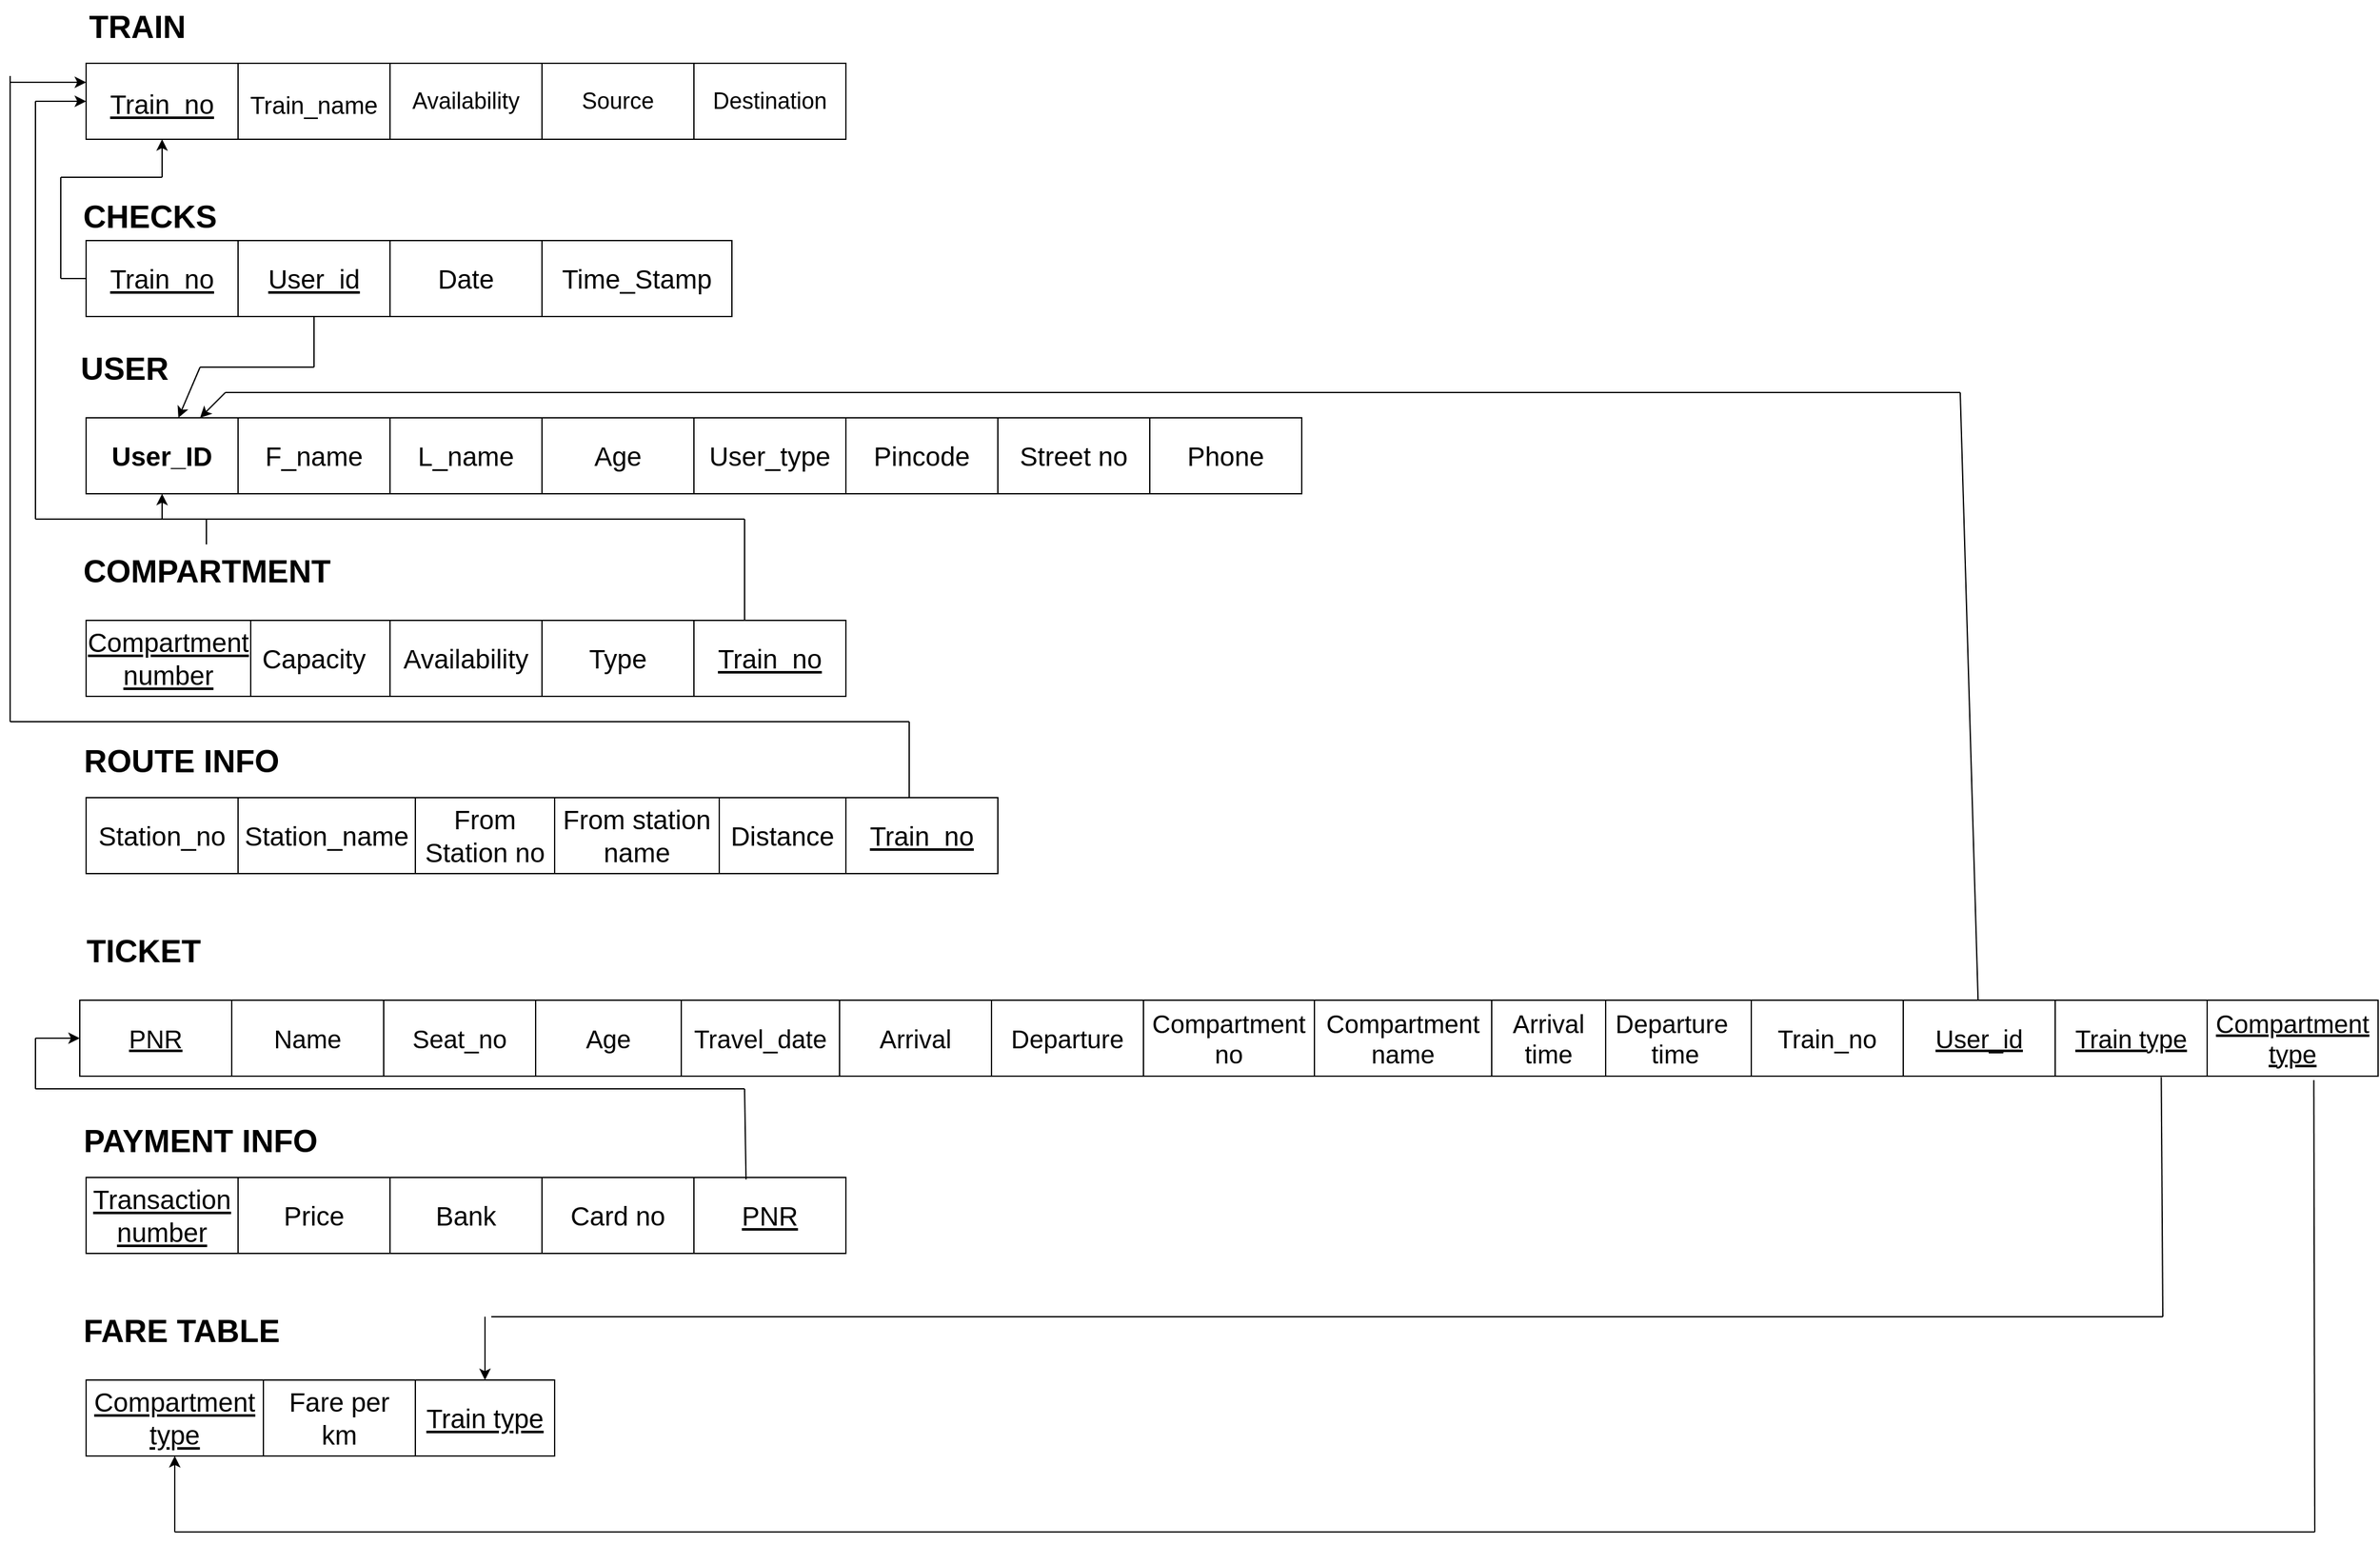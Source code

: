 <mxfile version="20.2.3" type="device"><diagram id="R2lEEEUBdFMjLlhIrx00" name="Page-1"><mxGraphModel dx="2076" dy="1298" grid="1" gridSize="10" guides="1" tooltips="1" connect="1" arrows="1" fold="1" page="1" pageScale="1" pageWidth="3300" pageHeight="2339" math="0" shadow="0" extFonts="Permanent Marker^https://fonts.googleapis.com/css?family=Permanent+Marker"><root><mxCell id="0"/><mxCell id="1" parent="0"/><mxCell id="oRcHJOjDC_CHTDOZrnkw-1" value="&lt;b&gt;&lt;font style=&quot;font-size: 25px;&quot;&gt;TRAIN&lt;/font&gt;&lt;/b&gt;" style="text;html=1;align=center;verticalAlign=middle;resizable=0;points=[];autosize=1;strokeColor=none;fillColor=none;" vertex="1" parent="1"><mxGeometry x="70" y="70" width="100" height="40" as="geometry"/></mxCell><mxCell id="oRcHJOjDC_CHTDOZrnkw-2" value="&lt;font style=&quot;font-size: 21px;&quot;&gt;&lt;u&gt;Train_no&lt;/u&gt;&lt;/font&gt;" style="rounded=0;whiteSpace=wrap;html=1;fontSize=25;" vertex="1" parent="1"><mxGeometry x="80" y="120" width="120" height="60" as="geometry"/></mxCell><mxCell id="oRcHJOjDC_CHTDOZrnkw-3" value="&lt;font style=&quot;font-size: 19px;&quot;&gt;Train_name&lt;/font&gt;" style="rounded=0;whiteSpace=wrap;html=1;fontSize=25;" vertex="1" parent="1"><mxGeometry x="200" y="120" width="120" height="60" as="geometry"/></mxCell><mxCell id="oRcHJOjDC_CHTDOZrnkw-4" value="Availability" style="rounded=0;whiteSpace=wrap;html=1;fontSize=18;" vertex="1" parent="1"><mxGeometry x="320" y="120" width="120" height="60" as="geometry"/></mxCell><mxCell id="oRcHJOjDC_CHTDOZrnkw-5" value="Destination" style="rounded=0;whiteSpace=wrap;html=1;fontSize=18;" vertex="1" parent="1"><mxGeometry x="560" y="120" width="120" height="60" as="geometry"/></mxCell><mxCell id="oRcHJOjDC_CHTDOZrnkw-6" value="Source" style="rounded=0;whiteSpace=wrap;html=1;fontSize=18;" vertex="1" parent="1"><mxGeometry x="440" y="120" width="120" height="60" as="geometry"/></mxCell><mxCell id="oRcHJOjDC_CHTDOZrnkw-7" value="&lt;b&gt;&lt;font style=&quot;font-size: 25px;&quot;&gt;CHECKS&lt;/font&gt;&lt;/b&gt;" style="text;html=1;align=center;verticalAlign=middle;resizable=0;points=[];autosize=1;strokeColor=none;fillColor=none;fontSize=21;" vertex="1" parent="1"><mxGeometry x="65" y="220" width="130" height="40" as="geometry"/></mxCell><mxCell id="oRcHJOjDC_CHTDOZrnkw-8" value="Date" style="rounded=0;whiteSpace=wrap;html=1;fontSize=21;" vertex="1" parent="1"><mxGeometry x="320" y="260" width="120" height="60" as="geometry"/></mxCell><mxCell id="oRcHJOjDC_CHTDOZrnkw-9" value="&lt;font style=&quot;font-size: 21px;&quot;&gt;Time_Stamp&lt;/font&gt;" style="rounded=0;whiteSpace=wrap;html=1;fontSize=21;" vertex="1" parent="1"><mxGeometry x="440" y="260" width="150" height="60" as="geometry"/></mxCell><mxCell id="oRcHJOjDC_CHTDOZrnkw-10" value="&lt;u&gt;User_id&lt;/u&gt;" style="rounded=0;whiteSpace=wrap;html=1;fontSize=21;" vertex="1" parent="1"><mxGeometry x="200" y="260" width="120" height="60" as="geometry"/></mxCell><mxCell id="oRcHJOjDC_CHTDOZrnkw-11" value="&lt;u&gt;Train_no&lt;/u&gt;" style="rounded=0;whiteSpace=wrap;html=1;fontSize=21;" vertex="1" parent="1"><mxGeometry x="80" y="260" width="120" height="60" as="geometry"/></mxCell><mxCell id="oRcHJOjDC_CHTDOZrnkw-12" value="&lt;b&gt;&lt;font style=&quot;font-size: 25px;&quot;&gt;USER&lt;/font&gt;&lt;/b&gt;" style="text;html=1;align=center;verticalAlign=middle;resizable=0;points=[];autosize=1;strokeColor=none;fillColor=none;fontSize=21;" vertex="1" parent="1"><mxGeometry x="65" y="340" width="90" height="40" as="geometry"/></mxCell><mxCell id="oRcHJOjDC_CHTDOZrnkw-13" value="&lt;font style=&quot;font-size: 21px;&quot;&gt;&lt;b&gt;User_ID&lt;/b&gt;&lt;/font&gt;" style="rounded=0;whiteSpace=wrap;html=1;fontSize=21;" vertex="1" parent="1"><mxGeometry x="80" y="400" width="120" height="60" as="geometry"/></mxCell><mxCell id="oRcHJOjDC_CHTDOZrnkw-14" value="Phone" style="rounded=0;whiteSpace=wrap;html=1;fontSize=21;" vertex="1" parent="1"><mxGeometry x="920" y="400" width="120" height="60" as="geometry"/></mxCell><mxCell id="oRcHJOjDC_CHTDOZrnkw-15" value="Street no" style="rounded=0;whiteSpace=wrap;html=1;fontSize=21;" vertex="1" parent="1"><mxGeometry x="800" y="400" width="120" height="60" as="geometry"/></mxCell><mxCell id="oRcHJOjDC_CHTDOZrnkw-16" value="Pincode" style="rounded=0;whiteSpace=wrap;html=1;fontSize=21;" vertex="1" parent="1"><mxGeometry x="680" y="400" width="120" height="60" as="geometry"/></mxCell><mxCell id="oRcHJOjDC_CHTDOZrnkw-17" value="User_type" style="rounded=0;whiteSpace=wrap;html=1;fontSize=21;" vertex="1" parent="1"><mxGeometry x="560" y="400" width="120" height="60" as="geometry"/></mxCell><mxCell id="oRcHJOjDC_CHTDOZrnkw-18" value="Age" style="rounded=0;whiteSpace=wrap;html=1;fontSize=21;" vertex="1" parent="1"><mxGeometry x="440" y="400" width="120" height="60" as="geometry"/></mxCell><mxCell id="oRcHJOjDC_CHTDOZrnkw-19" value="L_name" style="rounded=0;whiteSpace=wrap;html=1;fontSize=21;" vertex="1" parent="1"><mxGeometry x="320" y="400" width="120" height="60" as="geometry"/></mxCell><mxCell id="oRcHJOjDC_CHTDOZrnkw-20" value="F_name" style="rounded=0;whiteSpace=wrap;html=1;fontSize=21;" vertex="1" parent="1"><mxGeometry x="200" y="400" width="120" height="60" as="geometry"/></mxCell><mxCell id="oRcHJOjDC_CHTDOZrnkw-88" style="edgeStyle=orthogonalEdgeStyle;rounded=0;orthogonalLoop=1;jettySize=auto;html=1;fontSize=21;" edge="1" parent="1" source="oRcHJOjDC_CHTDOZrnkw-22" target="oRcHJOjDC_CHTDOZrnkw-13"><mxGeometry relative="1" as="geometry"/></mxCell><mxCell id="oRcHJOjDC_CHTDOZrnkw-22" value="&lt;b&gt;&lt;font style=&quot;font-size: 25px;&quot;&gt;COMPARTMENT&lt;/font&gt;&lt;/b&gt;" style="text;html=1;align=center;verticalAlign=middle;resizable=0;points=[];autosize=1;strokeColor=none;fillColor=none;fontSize=21;" vertex="1" parent="1"><mxGeometry x="65" y="500" width="220" height="40" as="geometry"/></mxCell><mxCell id="oRcHJOjDC_CHTDOZrnkw-23" value="&lt;u&gt;Train_no&lt;/u&gt;" style="rounded=0;whiteSpace=wrap;html=1;fontSize=21;" vertex="1" parent="1"><mxGeometry x="560" y="560" width="120" height="60" as="geometry"/></mxCell><mxCell id="oRcHJOjDC_CHTDOZrnkw-24" value="Type" style="rounded=0;whiteSpace=wrap;html=1;fontSize=21;" vertex="1" parent="1"><mxGeometry x="440" y="560" width="120" height="60" as="geometry"/></mxCell><mxCell id="oRcHJOjDC_CHTDOZrnkw-25" value="Availability" style="rounded=0;whiteSpace=wrap;html=1;fontSize=21;" vertex="1" parent="1"><mxGeometry x="320" y="560" width="120" height="60" as="geometry"/></mxCell><mxCell id="oRcHJOjDC_CHTDOZrnkw-26" value="Capacity" style="rounded=0;whiteSpace=wrap;html=1;fontSize=21;" vertex="1" parent="1"><mxGeometry x="200" y="560" width="120" height="60" as="geometry"/></mxCell><mxCell id="oRcHJOjDC_CHTDOZrnkw-27" value="&lt;u&gt;Compartment&lt;br style=&quot;font-size: 21px;&quot;&gt;number&lt;/u&gt;" style="rounded=0;whiteSpace=wrap;html=1;fontSize=21;" vertex="1" parent="1"><mxGeometry x="80" y="560" width="130" height="60" as="geometry"/></mxCell><mxCell id="oRcHJOjDC_CHTDOZrnkw-28" value="&lt;font style=&quot;font-size: 25px;&quot;&gt;&lt;b&gt;ROUTE INFO&lt;/b&gt;&lt;/font&gt;" style="text;html=1;align=center;verticalAlign=middle;resizable=0;points=[];autosize=1;strokeColor=none;fillColor=none;fontSize=21;" vertex="1" parent="1"><mxGeometry x="65" y="650" width="180" height="40" as="geometry"/></mxCell><mxCell id="oRcHJOjDC_CHTDOZrnkw-29" value="&lt;u&gt;PNR&lt;/u&gt;" style="rounded=0;whiteSpace=wrap;html=1;fontSize=20;" vertex="1" parent="1"><mxGeometry x="75" y="860" width="120" height="60" as="geometry"/></mxCell><mxCell id="oRcHJOjDC_CHTDOZrnkw-30" value="&lt;u&gt;Train_no&lt;/u&gt;" style="rounded=0;whiteSpace=wrap;html=1;fontSize=21;" vertex="1" parent="1"><mxGeometry x="680" y="700" width="120" height="60" as="geometry"/></mxCell><mxCell id="oRcHJOjDC_CHTDOZrnkw-31" value="Distance" style="rounded=0;whiteSpace=wrap;html=1;fontSize=21;" vertex="1" parent="1"><mxGeometry x="580" y="700" width="100" height="60" as="geometry"/></mxCell><mxCell id="oRcHJOjDC_CHTDOZrnkw-32" value="From station name" style="rounded=0;whiteSpace=wrap;html=1;fontSize=21;" vertex="1" parent="1"><mxGeometry x="450" y="700" width="130" height="60" as="geometry"/></mxCell><mxCell id="oRcHJOjDC_CHTDOZrnkw-33" value="From Station no" style="rounded=0;whiteSpace=wrap;html=1;fontSize=21;" vertex="1" parent="1"><mxGeometry x="340" y="700" width="110" height="60" as="geometry"/></mxCell><mxCell id="oRcHJOjDC_CHTDOZrnkw-34" value="Station_name" style="rounded=0;whiteSpace=wrap;html=1;fontSize=21;" vertex="1" parent="1"><mxGeometry x="200" y="700" width="140" height="60" as="geometry"/></mxCell><mxCell id="oRcHJOjDC_CHTDOZrnkw-35" value="Station_no" style="rounded=0;whiteSpace=wrap;html=1;fontSize=21;" vertex="1" parent="1"><mxGeometry x="80" y="700" width="120" height="60" as="geometry"/></mxCell><mxCell id="oRcHJOjDC_CHTDOZrnkw-36" value="&lt;b&gt;&lt;font style=&quot;font-size: 25px;&quot;&gt;TICKET&lt;/font&gt;&lt;/b&gt;" style="text;html=1;align=center;verticalAlign=middle;resizable=0;points=[];autosize=1;strokeColor=none;fillColor=none;fontSize=21;" vertex="1" parent="1"><mxGeometry x="70" y="800" width="110" height="40" as="geometry"/></mxCell><mxCell id="oRcHJOjDC_CHTDOZrnkw-37" value="&lt;u&gt;Train type&lt;/u&gt;" style="rounded=0;whiteSpace=wrap;html=1;fontSize=20;" vertex="1" parent="1"><mxGeometry x="1635" y="860" width="120" height="60" as="geometry"/></mxCell><mxCell id="oRcHJOjDC_CHTDOZrnkw-38" value="&lt;u&gt;Compartment&lt;br style=&quot;font-size: 20px;&quot;&gt;type&lt;/u&gt;" style="rounded=0;whiteSpace=wrap;html=1;fontSize=20;" vertex="1" parent="1"><mxGeometry x="1755" y="860" width="135" height="60" as="geometry"/></mxCell><mxCell id="oRcHJOjDC_CHTDOZrnkw-39" value="&lt;u&gt;User_id&lt;/u&gt;" style="rounded=0;whiteSpace=wrap;html=1;fontSize=20;" vertex="1" parent="1"><mxGeometry x="1515" y="860" width="120" height="60" as="geometry"/></mxCell><mxCell id="oRcHJOjDC_CHTDOZrnkw-40" value="Train_no" style="rounded=0;whiteSpace=wrap;html=1;fontSize=20;" vertex="1" parent="1"><mxGeometry x="1395" y="860" width="120" height="60" as="geometry"/></mxCell><mxCell id="oRcHJOjDC_CHTDOZrnkw-41" value="Departure&amp;nbsp;&lt;br style=&quot;font-size: 20px;&quot;&gt;time" style="rounded=0;whiteSpace=wrap;html=1;fontSize=20;" vertex="1" parent="1"><mxGeometry x="1275" y="860" width="120" height="60" as="geometry"/></mxCell><mxCell id="oRcHJOjDC_CHTDOZrnkw-42" value="Arrival time" style="rounded=0;whiteSpace=wrap;html=1;fontSize=20;" vertex="1" parent="1"><mxGeometry x="1190" y="860" width="90" height="60" as="geometry"/></mxCell><mxCell id="oRcHJOjDC_CHTDOZrnkw-43" value="Compartment&lt;br style=&quot;font-size: 20px;&quot;&gt;name" style="rounded=0;whiteSpace=wrap;html=1;fontSize=20;" vertex="1" parent="1"><mxGeometry x="1050" y="860" width="140" height="60" as="geometry"/></mxCell><mxCell id="oRcHJOjDC_CHTDOZrnkw-44" value="Compartment&lt;br style=&quot;font-size: 20px;&quot;&gt;no" style="rounded=0;whiteSpace=wrap;html=1;fontSize=20;" vertex="1" parent="1"><mxGeometry x="915" y="860" width="135" height="60" as="geometry"/></mxCell><mxCell id="oRcHJOjDC_CHTDOZrnkw-45" value="Departure" style="rounded=0;whiteSpace=wrap;html=1;fontSize=20;" vertex="1" parent="1"><mxGeometry x="795" y="860" width="120" height="60" as="geometry"/></mxCell><mxCell id="oRcHJOjDC_CHTDOZrnkw-46" value="Arrival" style="rounded=0;whiteSpace=wrap;html=1;fontSize=20;" vertex="1" parent="1"><mxGeometry x="675" y="860" width="120" height="60" as="geometry"/></mxCell><mxCell id="oRcHJOjDC_CHTDOZrnkw-47" value="Travel_date" style="rounded=0;whiteSpace=wrap;html=1;fontSize=20;" vertex="1" parent="1"><mxGeometry x="550" y="860" width="125" height="60" as="geometry"/></mxCell><mxCell id="oRcHJOjDC_CHTDOZrnkw-48" value="Age" style="rounded=0;whiteSpace=wrap;html=1;fontSize=20;" vertex="1" parent="1"><mxGeometry x="435" y="860" width="115" height="60" as="geometry"/></mxCell><mxCell id="oRcHJOjDC_CHTDOZrnkw-49" value="Seat_no" style="rounded=0;whiteSpace=wrap;html=1;fontSize=20;" vertex="1" parent="1"><mxGeometry x="315" y="860" width="120" height="60" as="geometry"/></mxCell><mxCell id="oRcHJOjDC_CHTDOZrnkw-50" value="Name" style="rounded=0;whiteSpace=wrap;html=1;fontSize=20;" vertex="1" parent="1"><mxGeometry x="195" y="860" width="120" height="60" as="geometry"/></mxCell><mxCell id="oRcHJOjDC_CHTDOZrnkw-51" value="&lt;b&gt;&lt;font style=&quot;font-size: 25px;&quot;&gt;PAYMENT INFO&lt;/font&gt;&lt;/b&gt;" style="text;html=1;align=center;verticalAlign=middle;resizable=0;points=[];autosize=1;strokeColor=none;fillColor=none;fontSize=20;" vertex="1" parent="1"><mxGeometry x="65" y="950" width="210" height="40" as="geometry"/></mxCell><mxCell id="oRcHJOjDC_CHTDOZrnkw-52" value="Card no" style="rounded=0;whiteSpace=wrap;html=1;fontSize=21;fontStyle=0" vertex="1" parent="1"><mxGeometry x="440" y="1000" width="120" height="60" as="geometry"/></mxCell><mxCell id="oRcHJOjDC_CHTDOZrnkw-53" value="Bank" style="rounded=0;whiteSpace=wrap;html=1;fontSize=21;fontStyle=0" vertex="1" parent="1"><mxGeometry x="320" y="1000" width="120" height="60" as="geometry"/></mxCell><mxCell id="oRcHJOjDC_CHTDOZrnkw-54" value="&lt;u&gt;PNR&lt;/u&gt;" style="rounded=0;whiteSpace=wrap;html=1;fontSize=21;fontStyle=0" vertex="1" parent="1"><mxGeometry x="560" y="1000" width="120" height="60" as="geometry"/></mxCell><mxCell id="oRcHJOjDC_CHTDOZrnkw-55" value="Price" style="rounded=0;whiteSpace=wrap;html=1;fontSize=21;fontStyle=0" vertex="1" parent="1"><mxGeometry x="200" y="1000" width="120" height="60" as="geometry"/></mxCell><mxCell id="oRcHJOjDC_CHTDOZrnkw-56" value="&lt;u&gt;Transaction&lt;br style=&quot;font-size: 21px;&quot;&gt;number&lt;/u&gt;" style="rounded=0;whiteSpace=wrap;html=1;fontSize=21;fontStyle=0" vertex="1" parent="1"><mxGeometry x="80" y="1000" width="120" height="60" as="geometry"/></mxCell><mxCell id="oRcHJOjDC_CHTDOZrnkw-57" value="&lt;b&gt;&lt;font style=&quot;font-size: 25px;&quot;&gt;FARE TABLE&lt;/font&gt;&lt;/b&gt;" style="text;html=1;align=center;verticalAlign=middle;resizable=0;points=[];autosize=1;strokeColor=none;fillColor=none;fontSize=21;" vertex="1" parent="1"><mxGeometry x="65" y="1100" width="180" height="40" as="geometry"/></mxCell><mxCell id="oRcHJOjDC_CHTDOZrnkw-58" value="&lt;u&gt;Train type&lt;/u&gt;" style="rounded=0;whiteSpace=wrap;html=1;fontSize=21;" vertex="1" parent="1"><mxGeometry x="340" y="1160" width="110" height="60" as="geometry"/></mxCell><mxCell id="oRcHJOjDC_CHTDOZrnkw-59" value="Fare per&lt;br style=&quot;font-size: 21px;&quot;&gt;km" style="rounded=0;whiteSpace=wrap;html=1;fontSize=21;" vertex="1" parent="1"><mxGeometry x="220" y="1160" width="120" height="60" as="geometry"/></mxCell><mxCell id="oRcHJOjDC_CHTDOZrnkw-60" value="&lt;u&gt;Compartment&lt;br style=&quot;font-size: 21px;&quot;&gt;type&lt;/u&gt;" style="rounded=0;whiteSpace=wrap;html=1;fontSize=21;" vertex="1" parent="1"><mxGeometry x="80" y="1160" width="140" height="60" as="geometry"/></mxCell><mxCell id="oRcHJOjDC_CHTDOZrnkw-61" value="" style="endArrow=classic;html=1;rounded=0;fontSize=21;entryX=0.5;entryY=1;entryDx=0;entryDy=0;" edge="1" parent="1" target="oRcHJOjDC_CHTDOZrnkw-2"><mxGeometry width="50" height="50" relative="1" as="geometry"><mxPoint x="140" y="210" as="sourcePoint"/><mxPoint x="460" y="260" as="targetPoint"/></mxGeometry></mxCell><mxCell id="oRcHJOjDC_CHTDOZrnkw-62" value="" style="endArrow=none;html=1;rounded=0;fontSize=21;" edge="1" parent="1"><mxGeometry width="50" height="50" relative="1" as="geometry"><mxPoint x="140" y="210" as="sourcePoint"/><mxPoint x="60" y="210" as="targetPoint"/></mxGeometry></mxCell><mxCell id="oRcHJOjDC_CHTDOZrnkw-64" value="" style="endArrow=none;html=1;rounded=0;fontSize=21;" edge="1" parent="1"><mxGeometry width="50" height="50" relative="1" as="geometry"><mxPoint x="60" y="210" as="sourcePoint"/><mxPoint x="60" y="290" as="targetPoint"/></mxGeometry></mxCell><mxCell id="oRcHJOjDC_CHTDOZrnkw-65" value="" style="endArrow=none;html=1;rounded=0;fontSize=21;" edge="1" parent="1" target="oRcHJOjDC_CHTDOZrnkw-11"><mxGeometry width="50" height="50" relative="1" as="geometry"><mxPoint x="60" y="290" as="sourcePoint"/><mxPoint x="460" y="260" as="targetPoint"/></mxGeometry></mxCell><mxCell id="oRcHJOjDC_CHTDOZrnkw-66" value="" style="endArrow=classic;html=1;rounded=0;fontSize=21;" edge="1" parent="1" target="oRcHJOjDC_CHTDOZrnkw-13"><mxGeometry width="50" height="50" relative="1" as="geometry"><mxPoint x="170" y="360" as="sourcePoint"/><mxPoint x="460" y="260" as="targetPoint"/></mxGeometry></mxCell><mxCell id="oRcHJOjDC_CHTDOZrnkw-67" value="" style="endArrow=none;html=1;rounded=0;fontSize=21;" edge="1" parent="1"><mxGeometry width="50" height="50" relative="1" as="geometry"><mxPoint x="170" y="360" as="sourcePoint"/><mxPoint x="260" y="360" as="targetPoint"/></mxGeometry></mxCell><mxCell id="oRcHJOjDC_CHTDOZrnkw-68" value="" style="endArrow=none;html=1;rounded=0;fontSize=21;" edge="1" parent="1" source="oRcHJOjDC_CHTDOZrnkw-10"><mxGeometry width="50" height="50" relative="1" as="geometry"><mxPoint x="410" y="310" as="sourcePoint"/><mxPoint x="260" y="360" as="targetPoint"/></mxGeometry></mxCell><mxCell id="oRcHJOjDC_CHTDOZrnkw-69" value="" style="endArrow=classic;html=1;rounded=0;fontSize=21;" edge="1" parent="1" target="oRcHJOjDC_CHTDOZrnkw-2"><mxGeometry width="50" height="50" relative="1" as="geometry"><mxPoint x="40" y="150" as="sourcePoint"/><mxPoint x="460" y="360" as="targetPoint"/></mxGeometry></mxCell><mxCell id="oRcHJOjDC_CHTDOZrnkw-70" value="" style="endArrow=none;html=1;rounded=0;fontSize=21;" edge="1" parent="1"><mxGeometry width="50" height="50" relative="1" as="geometry"><mxPoint x="40" y="480" as="sourcePoint"/><mxPoint x="600" y="480" as="targetPoint"/></mxGeometry></mxCell><mxCell id="oRcHJOjDC_CHTDOZrnkw-71" value="" style="endArrow=none;html=1;rounded=0;fontSize=21;" edge="1" parent="1"><mxGeometry width="50" height="50" relative="1" as="geometry"><mxPoint x="40" y="150" as="sourcePoint"/><mxPoint x="40" y="480" as="targetPoint"/></mxGeometry></mxCell><mxCell id="oRcHJOjDC_CHTDOZrnkw-72" value="" style="endArrow=none;html=1;rounded=0;fontSize=21;" edge="1" parent="1"><mxGeometry width="50" height="50" relative="1" as="geometry"><mxPoint x="600" y="480" as="sourcePoint"/><mxPoint x="600" y="560" as="targetPoint"/></mxGeometry></mxCell><mxCell id="oRcHJOjDC_CHTDOZrnkw-73" value="" style="endArrow=classic;html=1;rounded=0;fontSize=21;entryX=0;entryY=0.25;entryDx=0;entryDy=0;" edge="1" parent="1" target="oRcHJOjDC_CHTDOZrnkw-2"><mxGeometry width="50" height="50" relative="1" as="geometry"><mxPoint x="20" y="135" as="sourcePoint"/><mxPoint x="460" y="260" as="targetPoint"/></mxGeometry></mxCell><mxCell id="oRcHJOjDC_CHTDOZrnkw-74" value="" style="endArrow=none;html=1;rounded=0;fontSize=21;" edge="1" parent="1"><mxGeometry width="50" height="50" relative="1" as="geometry"><mxPoint x="730" y="700" as="sourcePoint"/><mxPoint x="730" y="640" as="targetPoint"/></mxGeometry></mxCell><mxCell id="oRcHJOjDC_CHTDOZrnkw-75" value="" style="endArrow=none;html=1;rounded=0;fontSize=21;" edge="1" parent="1"><mxGeometry width="50" height="50" relative="1" as="geometry"><mxPoint x="20" y="640" as="sourcePoint"/><mxPoint x="730" y="640" as="targetPoint"/></mxGeometry></mxCell><mxCell id="oRcHJOjDC_CHTDOZrnkw-76" value="" style="endArrow=none;html=1;rounded=0;fontSize=21;" edge="1" parent="1"><mxGeometry width="50" height="50" relative="1" as="geometry"><mxPoint x="20" y="130" as="sourcePoint"/><mxPoint x="20" y="640" as="targetPoint"/></mxGeometry></mxCell><mxCell id="oRcHJOjDC_CHTDOZrnkw-77" value="" style="endArrow=classic;html=1;rounded=0;fontSize=21;" edge="1" parent="1" target="oRcHJOjDC_CHTDOZrnkw-29"><mxGeometry width="50" height="50" relative="1" as="geometry"><mxPoint x="40" y="890" as="sourcePoint"/><mxPoint x="460" y="860" as="targetPoint"/></mxGeometry></mxCell><mxCell id="oRcHJOjDC_CHTDOZrnkw-78" value="" style="endArrow=none;html=1;rounded=0;fontSize=21;entryX=0.343;entryY=0.027;entryDx=0;entryDy=0;entryPerimeter=0;" edge="1" parent="1" target="oRcHJOjDC_CHTDOZrnkw-54"><mxGeometry width="50" height="50" relative="1" as="geometry"><mxPoint x="600" y="930" as="sourcePoint"/><mxPoint x="460" y="860" as="targetPoint"/></mxGeometry></mxCell><mxCell id="oRcHJOjDC_CHTDOZrnkw-79" value="" style="endArrow=none;html=1;rounded=0;fontSize=21;" edge="1" parent="1"><mxGeometry width="50" height="50" relative="1" as="geometry"><mxPoint x="40" y="930" as="sourcePoint"/><mxPoint x="600" y="930" as="targetPoint"/></mxGeometry></mxCell><mxCell id="oRcHJOjDC_CHTDOZrnkw-80" value="" style="endArrow=none;html=1;rounded=0;fontSize=21;" edge="1" parent="1"><mxGeometry width="50" height="50" relative="1" as="geometry"><mxPoint x="40" y="890" as="sourcePoint"/><mxPoint x="40" y="930" as="targetPoint"/></mxGeometry></mxCell><mxCell id="oRcHJOjDC_CHTDOZrnkw-81" value="" style="endArrow=classic;html=1;rounded=0;fontSize=21;" edge="1" parent="1" target="oRcHJOjDC_CHTDOZrnkw-58"><mxGeometry width="50" height="50" relative="1" as="geometry"><mxPoint x="395" y="1110" as="sourcePoint"/><mxPoint x="460" y="960" as="targetPoint"/></mxGeometry></mxCell><mxCell id="oRcHJOjDC_CHTDOZrnkw-82" value="" style="endArrow=none;html=1;rounded=0;fontSize=21;" edge="1" parent="1"><mxGeometry width="50" height="50" relative="1" as="geometry"><mxPoint x="400" y="1110" as="sourcePoint"/><mxPoint x="1720" y="1110" as="targetPoint"/></mxGeometry></mxCell><mxCell id="oRcHJOjDC_CHTDOZrnkw-83" value="" style="endArrow=none;html=1;rounded=0;fontSize=21;exitX=0.698;exitY=1.013;exitDx=0;exitDy=0;exitPerimeter=0;" edge="1" parent="1" source="oRcHJOjDC_CHTDOZrnkw-37"><mxGeometry width="50" height="50" relative="1" as="geometry"><mxPoint x="1470" y="1010" as="sourcePoint"/><mxPoint x="1720" y="1110" as="targetPoint"/></mxGeometry></mxCell><mxCell id="oRcHJOjDC_CHTDOZrnkw-84" value="" style="endArrow=classic;html=1;rounded=0;fontSize=21;" edge="1" parent="1" target="oRcHJOjDC_CHTDOZrnkw-60"><mxGeometry width="50" height="50" relative="1" as="geometry"><mxPoint x="150" y="1280" as="sourcePoint"/><mxPoint x="920" y="670" as="targetPoint"/></mxGeometry></mxCell><mxCell id="oRcHJOjDC_CHTDOZrnkw-85" value="" style="endArrow=none;html=1;rounded=0;fontSize=21;entryX=0.624;entryY=1.053;entryDx=0;entryDy=0;entryPerimeter=0;" edge="1" parent="1" target="oRcHJOjDC_CHTDOZrnkw-38"><mxGeometry width="50" height="50" relative="1" as="geometry"><mxPoint x="1840" y="1280" as="sourcePoint"/><mxPoint x="920" y="670" as="targetPoint"/></mxGeometry></mxCell><mxCell id="oRcHJOjDC_CHTDOZrnkw-86" value="" style="endArrow=none;html=1;rounded=0;fontSize=21;" edge="1" parent="1"><mxGeometry width="50" height="50" relative="1" as="geometry"><mxPoint x="150" y="1280" as="sourcePoint"/><mxPoint x="1840" y="1280" as="targetPoint"/></mxGeometry></mxCell><mxCell id="oRcHJOjDC_CHTDOZrnkw-87" value="" style="endArrow=classic;html=1;rounded=0;fontSize=21;entryX=0.75;entryY=0;entryDx=0;entryDy=0;" edge="1" parent="1" target="oRcHJOjDC_CHTDOZrnkw-13"><mxGeometry width="50" height="50" relative="1" as="geometry"><mxPoint x="190" y="380" as="sourcePoint"/><mxPoint x="180" y="410" as="targetPoint"/></mxGeometry></mxCell><mxCell id="oRcHJOjDC_CHTDOZrnkw-89" value="" style="endArrow=none;html=1;rounded=0;fontSize=21;" edge="1" parent="1"><mxGeometry width="50" height="50" relative="1" as="geometry"><mxPoint x="1560" y="380" as="sourcePoint"/><mxPoint x="190" y="380" as="targetPoint"/></mxGeometry></mxCell><mxCell id="oRcHJOjDC_CHTDOZrnkw-90" value="" style="endArrow=none;html=1;rounded=0;fontSize=21;" edge="1" parent="1" source="oRcHJOjDC_CHTDOZrnkw-39"><mxGeometry width="50" height="50" relative="1" as="geometry"><mxPoint x="870" y="720" as="sourcePoint"/><mxPoint x="1560" y="380" as="targetPoint"/></mxGeometry></mxCell></root></mxGraphModel></diagram></mxfile>